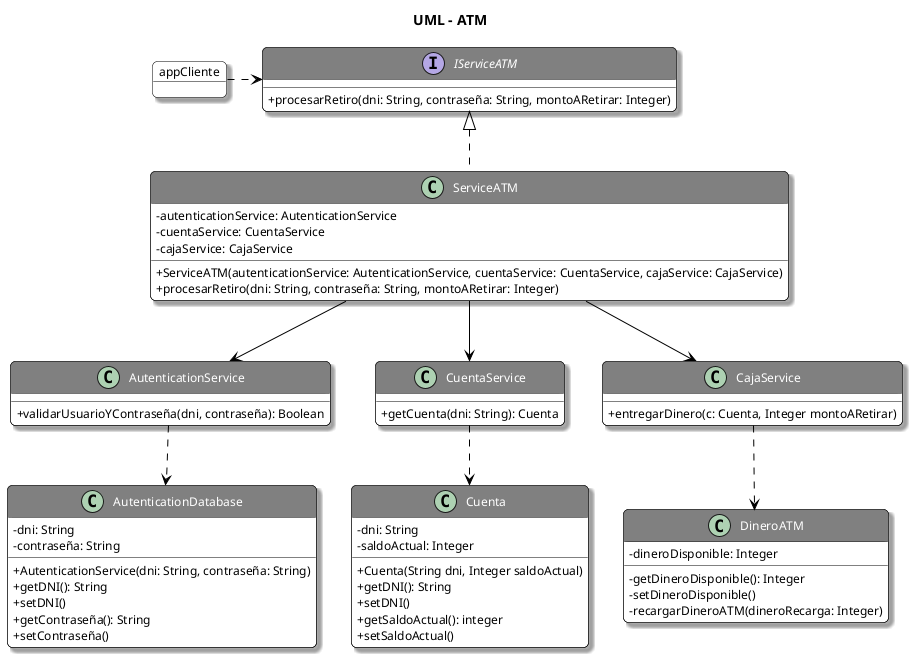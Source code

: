 @startuml
'https://plantuml.com/class-diagram

'___________STYLES___________
title UML - ATM
skinparam classAttributeIconSize 0
skinparam backgroundColor White
skinparam RoundCorner 10
skinparam Shadowing true

skinparam class {
    ArrowColor Black
    BackgroundColor White
    HeaderBackgroundColor Gray
    BorderColor Black
    FontColor White
    FontSize 14
    AttributeFontSize 12
}

skinparam object{
    ArrowColor Black
    BackgroundColor White
    BorderColor Black
    FontColor Black
    FontSize 14
    AttributeFontSize 12
}

skinparam note {
    BackgroundColor LightYellow
    BorderColor Black
}

'___________UML___________

interface IServiceATM{
+procesarRetiro(dni: String, contraseña: String, montoARetirar: Integer)
}

class ServiceATM{
-autenticationService: AutenticationService
-cuentaService: CuentaService
-cajaService: CajaService
+ServiceATM(autenticationService: AutenticationService, cuentaService: CuentaService, cajaService: CajaService)
+procesarRetiro(dni: String, contraseña: String, montoARetirar: Integer)
}

class AutenticationService{
+validarUsuarioYContraseña(dni, contraseña): Boolean
}

class CuentaService{
+getCuenta(dni: String): Cuenta
}

class CajaService{
+entregarDinero(c: Cuenta, Integer montoARetirar)
}

class Cuenta{
-dni: String
-saldoActual: Integer
+Cuenta(String dni, Integer saldoActual)
+getDNI(): String
+setDNI()
+getSaldoActual(): integer
+setSaldoActual()
}

class DineroATM{
-dineroDisponible: Integer
-getDineroDisponible(): Integer
-setDineroDisponible()
-recargarDineroATM(dineroRecarga: Integer)
}

class AutenticationDatabase{
-dni: String
-contraseña: String
+AutenticationService(dni: String, contraseña: String)
+getDNI(): String
+setDNI()
+getContraseña(): String
+setContraseña()
}

object appCliente{
}

IServiceATM<|..ServiceATM
ServiceATM --> AutenticationService
ServiceATM --> CuentaService
ServiceATM --> CajaService
appCliente.>IServiceATM
CajaService..>DineroATM
CuentaService..>Cuenta
AutenticationService..>AutenticationDatabase

@enduml